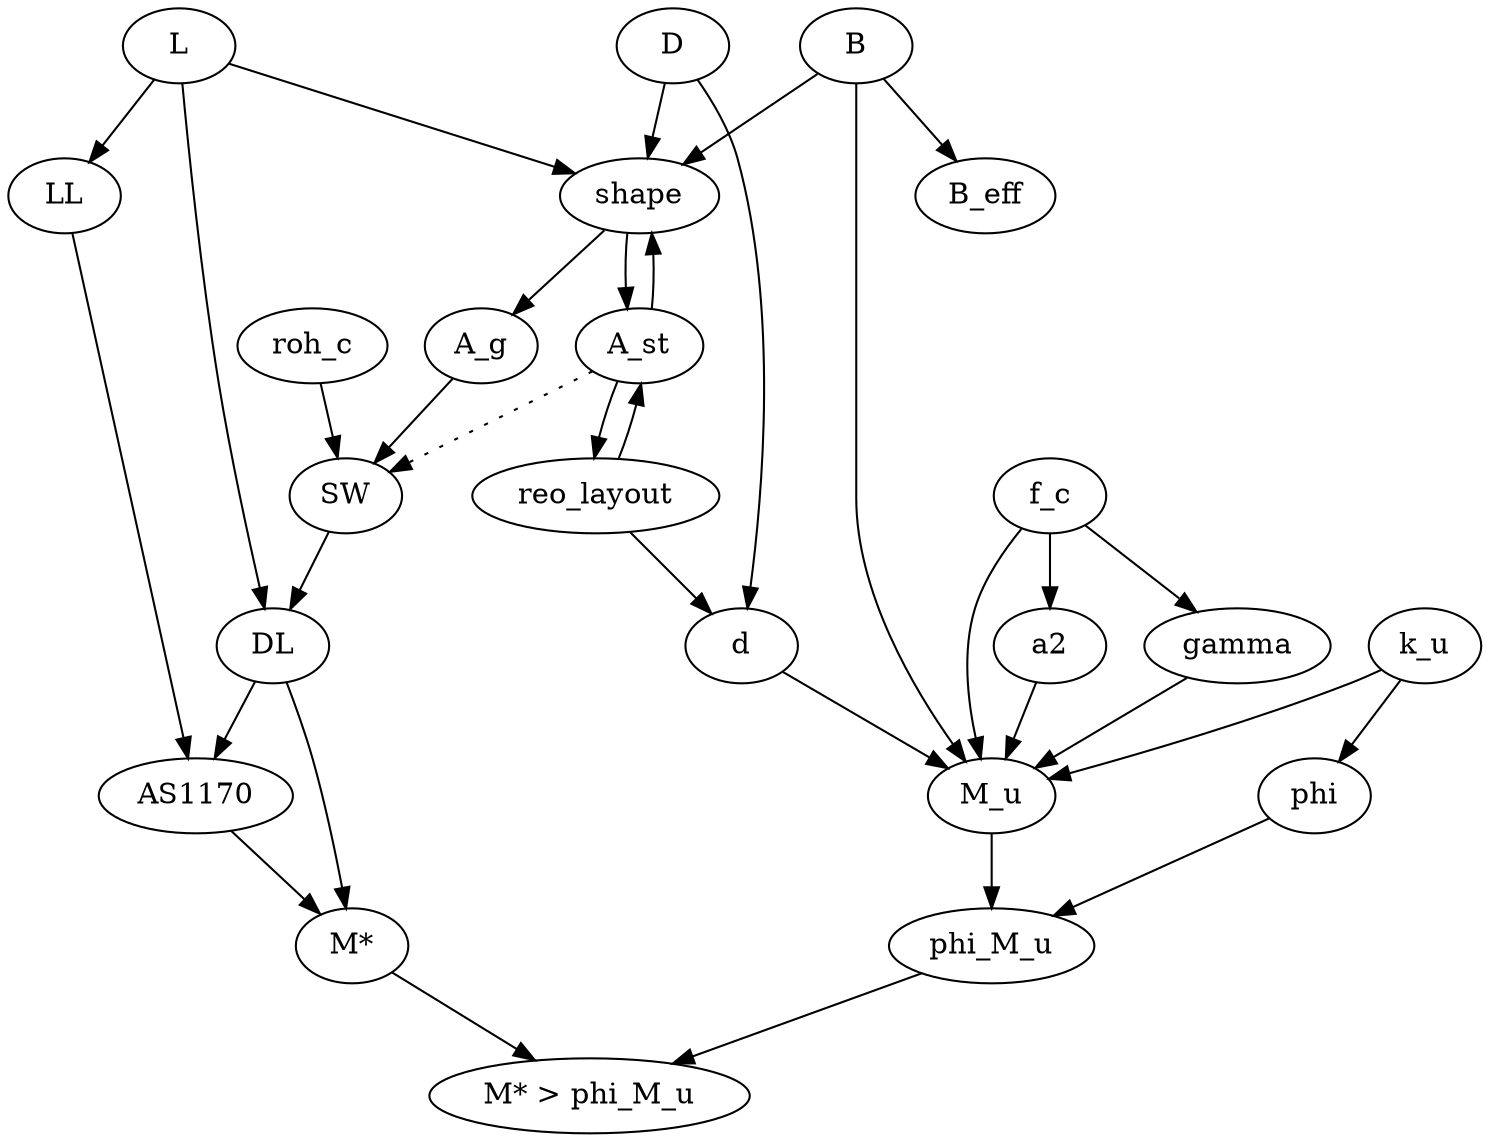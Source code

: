 
digraph lemon{

	A_g		-> SW;
	
	A_st -> shape -> A_st
	A_st -> SW [style=dotted]
	
	AS1170 -> "M*"
	
	f_c		-> M_u;
	f_c		-> a2		-> M_u;
	f_c		-> gamma	-> M_u;
	

	B -> shape
	B -> B_eff
	B -> M_u
	
	D -> shape
	D -> d
	
	d -> M_u
	
	DL -> AS1170
	
	k_u -> M_u
	k_u -> phi
	
	L -> shape;
	L -> LL
	L -> DL
	
	LL -> AS1170 ;
	
	"M*"	-> "M* > phi_M_u";
	
	
	M_u -> phi_M_u
	
	
	phi -> phi_M_u
	
	phi_M_u -> "M* > phi_M_u"
	
	
	reo_layout -> d
	reo_layout -> A_st -> reo_layout
	
	roh_c	-> SW;
	
	
	SW -> DL -> "M*";
	
	shape -> A_g
	
}